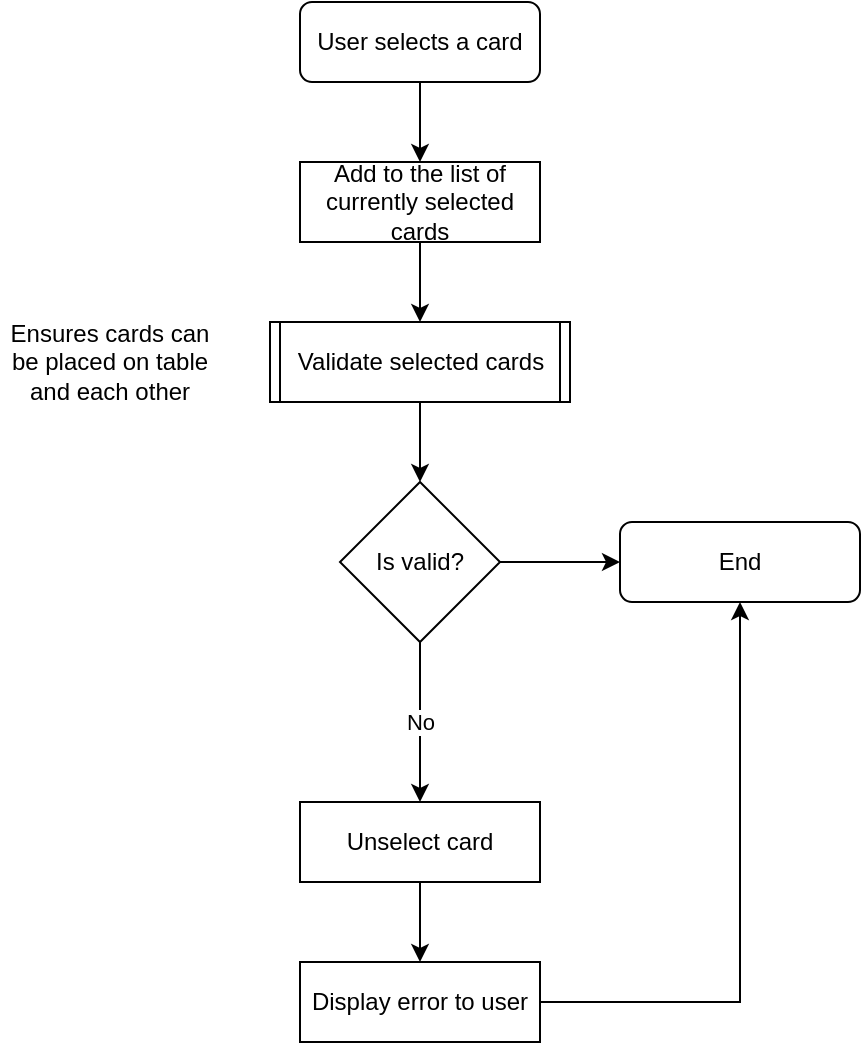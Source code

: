 <mxfile version="13.8.1" type="device" pages="2"><diagram id="C5RBs43oDa-KdzZeNtuy" name="Page-1"><mxGraphModel dx="1038" dy="548" grid="1" gridSize="10" guides="1" tooltips="1" connect="1" arrows="1" fold="1" page="1" pageScale="1" pageWidth="827" pageHeight="1169" math="0" shadow="0"><root><mxCell id="WIyWlLk6GJQsqaUBKTNV-0"/><mxCell id="WIyWlLk6GJQsqaUBKTNV-1" parent="WIyWlLk6GJQsqaUBKTNV-0"/><mxCell id="xeqnxEsijMNSLvin02IG-2" style="edgeStyle=orthogonalEdgeStyle;rounded=0;orthogonalLoop=1;jettySize=auto;html=1;entryX=0.5;entryY=0;entryDx=0;entryDy=0;" edge="1" parent="WIyWlLk6GJQsqaUBKTNV-1" source="WIyWlLk6GJQsqaUBKTNV-3" target="xeqnxEsijMNSLvin02IG-1"><mxGeometry relative="1" as="geometry"/></mxCell><mxCell id="WIyWlLk6GJQsqaUBKTNV-3" value="User selects a card" style="rounded=1;whiteSpace=wrap;html=1;fontSize=12;glass=0;strokeWidth=1;shadow=0;" parent="WIyWlLk6GJQsqaUBKTNV-1" vertex="1"><mxGeometry x="160" y="80" width="120" height="40" as="geometry"/></mxCell><mxCell id="xeqnxEsijMNSLvin02IG-5" style="edgeStyle=orthogonalEdgeStyle;rounded=0;orthogonalLoop=1;jettySize=auto;html=1;entryX=0.5;entryY=0;entryDx=0;entryDy=0;" edge="1" parent="WIyWlLk6GJQsqaUBKTNV-1" source="xeqnxEsijMNSLvin02IG-1" target="xeqnxEsijMNSLvin02IG-4"><mxGeometry relative="1" as="geometry"/></mxCell><mxCell id="xeqnxEsijMNSLvin02IG-1" value="Add to the list of currently selected cards" style="rounded=0;whiteSpace=wrap;html=1;" vertex="1" parent="WIyWlLk6GJQsqaUBKTNV-1"><mxGeometry x="160" y="160" width="120" height="40" as="geometry"/></mxCell><mxCell id="xeqnxEsijMNSLvin02IG-13" style="edgeStyle=orthogonalEdgeStyle;rounded=0;orthogonalLoop=1;jettySize=auto;html=1;entryX=0.5;entryY=0;entryDx=0;entryDy=0;" edge="1" parent="WIyWlLk6GJQsqaUBKTNV-1" source="xeqnxEsijMNSLvin02IG-4" target="xeqnxEsijMNSLvin02IG-7"><mxGeometry relative="1" as="geometry"/></mxCell><mxCell id="xeqnxEsijMNSLvin02IG-4" value="Validate selected cards" style="verticalLabelPosition=middle;verticalAlign=middle;html=1;shape=process;whiteSpace=wrap;rounded=1;size=0.036;arcSize=0;labelPosition=center;align=center;" vertex="1" parent="WIyWlLk6GJQsqaUBKTNV-1"><mxGeometry x="145" y="240" width="150" height="40" as="geometry"/></mxCell><mxCell id="xeqnxEsijMNSLvin02IG-6" value="Ensures cards can be placed on table and each other" style="text;html=1;strokeColor=none;fillColor=none;align=center;verticalAlign=middle;whiteSpace=wrap;rounded=0;" vertex="1" parent="WIyWlLk6GJQsqaUBKTNV-1"><mxGeometry x="10" y="240" width="110" height="40" as="geometry"/></mxCell><mxCell id="xeqnxEsijMNSLvin02IG-9" value="No" style="edgeStyle=orthogonalEdgeStyle;rounded=0;orthogonalLoop=1;jettySize=auto;html=1;entryX=0.5;entryY=0;entryDx=0;entryDy=0;" edge="1" parent="WIyWlLk6GJQsqaUBKTNV-1" source="xeqnxEsijMNSLvin02IG-7" target="xeqnxEsijMNSLvin02IG-10"><mxGeometry relative="1" as="geometry"><mxPoint x="320" y="360" as="targetPoint"/></mxGeometry></mxCell><mxCell id="xeqnxEsijMNSLvin02IG-16" style="edgeStyle=orthogonalEdgeStyle;rounded=0;orthogonalLoop=1;jettySize=auto;html=1;entryX=0;entryY=0.5;entryDx=0;entryDy=0;" edge="1" parent="WIyWlLk6GJQsqaUBKTNV-1" source="xeqnxEsijMNSLvin02IG-7" target="xeqnxEsijMNSLvin02IG-15"><mxGeometry relative="1" as="geometry"/></mxCell><mxCell id="xeqnxEsijMNSLvin02IG-7" value="Is valid?" style="rhombus;whiteSpace=wrap;html=1;" vertex="1" parent="WIyWlLk6GJQsqaUBKTNV-1"><mxGeometry x="180" y="320" width="80" height="80" as="geometry"/></mxCell><mxCell id="xeqnxEsijMNSLvin02IG-12" value="" style="edgeStyle=orthogonalEdgeStyle;rounded=0;orthogonalLoop=1;jettySize=auto;html=1;" edge="1" parent="WIyWlLk6GJQsqaUBKTNV-1" source="xeqnxEsijMNSLvin02IG-10" target="xeqnxEsijMNSLvin02IG-11"><mxGeometry relative="1" as="geometry"/></mxCell><mxCell id="xeqnxEsijMNSLvin02IG-10" value="Unselect card" style="rounded=0;whiteSpace=wrap;html=1;" vertex="1" parent="WIyWlLk6GJQsqaUBKTNV-1"><mxGeometry x="160" y="480" width="120" height="40" as="geometry"/></mxCell><mxCell id="xeqnxEsijMNSLvin02IG-17" style="edgeStyle=orthogonalEdgeStyle;rounded=0;orthogonalLoop=1;jettySize=auto;html=1;entryX=0.5;entryY=1;entryDx=0;entryDy=0;" edge="1" parent="WIyWlLk6GJQsqaUBKTNV-1" source="xeqnxEsijMNSLvin02IG-11" target="xeqnxEsijMNSLvin02IG-15"><mxGeometry relative="1" as="geometry"/></mxCell><mxCell id="xeqnxEsijMNSLvin02IG-11" value="Display error to user" style="rounded=0;whiteSpace=wrap;html=1;" vertex="1" parent="WIyWlLk6GJQsqaUBKTNV-1"><mxGeometry x="160" y="560" width="120" height="40" as="geometry"/></mxCell><mxCell id="xeqnxEsijMNSLvin02IG-15" value="End" style="rounded=1;whiteSpace=wrap;html=1;fontSize=12;glass=0;strokeWidth=1;shadow=0;" vertex="1" parent="WIyWlLk6GJQsqaUBKTNV-1"><mxGeometry x="320" y="340" width="120" height="40" as="geometry"/></mxCell></root></mxGraphModel></diagram><diagram id="n4YeJr0Z0XUxCPKznXo_" name="Page-2"><mxGraphModel dx="1038" dy="548" grid="1" gridSize="10" guides="1" tooltips="1" connect="1" arrows="1" fold="1" page="1" pageScale="1" pageWidth="827" pageHeight="1169" math="0" shadow="0"><root><mxCell id="U8WM8zRbbgQjBiADvoff-0"/><mxCell id="U8WM8zRbbgQjBiADvoff-1" parent="U8WM8zRbbgQjBiADvoff-0"/><mxCell id="U8WM8zRbbgQjBiADvoff-4" style="edgeStyle=orthogonalEdgeStyle;rounded=0;orthogonalLoop=1;jettySize=auto;html=1;entryX=0.5;entryY=0;entryDx=0;entryDy=0;" edge="1" parent="U8WM8zRbbgQjBiADvoff-1" source="U8WM8zRbbgQjBiADvoff-2" target="U8WM8zRbbgQjBiADvoff-3"><mxGeometry relative="1" as="geometry"/></mxCell><mxCell id="U8WM8zRbbgQjBiADvoff-2" value="User presses Place card button" style="rounded=1;whiteSpace=wrap;html=1;fontSize=12;glass=0;strokeWidth=1;shadow=0;" vertex="1" parent="U8WM8zRbbgQjBiADvoff-1"><mxGeometry x="160" y="80" width="120" height="40" as="geometry"/></mxCell><mxCell id="U8WM8zRbbgQjBiADvoff-6" value="Yes" style="edgeStyle=orthogonalEdgeStyle;rounded=0;orthogonalLoop=1;jettySize=auto;html=1;entryX=0.5;entryY=0;entryDx=0;entryDy=0;" edge="1" parent="U8WM8zRbbgQjBiADvoff-1" source="U8WM8zRbbgQjBiADvoff-3" target="U8WM8zRbbgQjBiADvoff-5"><mxGeometry relative="1" as="geometry"/></mxCell><mxCell id="U8WM8zRbbgQjBiADvoff-11" value="No" style="edgeStyle=orthogonalEdgeStyle;rounded=0;orthogonalLoop=1;jettySize=auto;html=1;entryX=0.5;entryY=0;entryDx=0;entryDy=0;" edge="1" parent="U8WM8zRbbgQjBiADvoff-1" source="U8WM8zRbbgQjBiADvoff-3" target="U8WM8zRbbgQjBiADvoff-9"><mxGeometry relative="1" as="geometry"/></mxCell><mxCell id="U8WM8zRbbgQjBiADvoff-3" value="Is there cards selected?" style="rhombus;whiteSpace=wrap;html=1;" vertex="1" parent="U8WM8zRbbgQjBiADvoff-1"><mxGeometry x="160" y="160" width="120" height="80" as="geometry"/></mxCell><mxCell id="U8WM8zRbbgQjBiADvoff-10" value="No" style="edgeStyle=orthogonalEdgeStyle;rounded=0;orthogonalLoop=1;jettySize=auto;html=1;entryX=0.5;entryY=1;entryDx=0;entryDy=0;" edge="1" parent="U8WM8zRbbgQjBiADvoff-1" source="U8WM8zRbbgQjBiADvoff-5" target="U8WM8zRbbgQjBiADvoff-9"><mxGeometry relative="1" as="geometry"/></mxCell><mxCell id="U8WM8zRbbgQjBiADvoff-14" style="edgeStyle=orthogonalEdgeStyle;rounded=0;orthogonalLoop=1;jettySize=auto;html=1;entryX=0.5;entryY=0;entryDx=0;entryDy=0;" edge="1" parent="U8WM8zRbbgQjBiADvoff-1" source="U8WM8zRbbgQjBiADvoff-5" target="U8WM8zRbbgQjBiADvoff-13"><mxGeometry relative="1" as="geometry"/></mxCell><mxCell id="U8WM8zRbbgQjBiADvoff-5" value="Is it the user's turn?" style="rhombus;whiteSpace=wrap;html=1;" vertex="1" parent="U8WM8zRbbgQjBiADvoff-1"><mxGeometry x="160" y="280" width="120" height="80" as="geometry"/></mxCell><mxCell id="U8WM8zRbbgQjBiADvoff-7" value="End" style="rounded=1;whiteSpace=wrap;html=1;fontSize=12;glass=0;strokeWidth=1;shadow=0;" vertex="1" parent="U8WM8zRbbgQjBiADvoff-1"><mxGeometry x="440" y="240" width="120" height="40" as="geometry"/></mxCell><mxCell id="U8WM8zRbbgQjBiADvoff-12" style="edgeStyle=orthogonalEdgeStyle;rounded=0;orthogonalLoop=1;jettySize=auto;html=1;entryX=0;entryY=0.5;entryDx=0;entryDy=0;" edge="1" parent="U8WM8zRbbgQjBiADvoff-1" source="U8WM8zRbbgQjBiADvoff-9" target="U8WM8zRbbgQjBiADvoff-7"><mxGeometry relative="1" as="geometry"/></mxCell><mxCell id="U8WM8zRbbgQjBiADvoff-9" value="Display error message to user" style="rounded=0;whiteSpace=wrap;html=1;" vertex="1" parent="U8WM8zRbbgQjBiADvoff-1"><mxGeometry x="290" y="240" width="120" height="40" as="geometry"/></mxCell><mxCell id="U8WM8zRbbgQjBiADvoff-17" style="edgeStyle=orthogonalEdgeStyle;rounded=0;orthogonalLoop=1;jettySize=auto;html=1;entryX=0.5;entryY=0;entryDx=0;entryDy=0;" edge="1" parent="U8WM8zRbbgQjBiADvoff-1" source="U8WM8zRbbgQjBiADvoff-13" target="U8WM8zRbbgQjBiADvoff-15"><mxGeometry relative="1" as="geometry"/></mxCell><mxCell id="U8WM8zRbbgQjBiADvoff-13" value="Create PlaceCards packet" style="rounded=0;whiteSpace=wrap;html=1;" vertex="1" parent="U8WM8zRbbgQjBiADvoff-1"><mxGeometry x="160" y="400" width="120" height="40" as="geometry"/></mxCell><mxCell id="U8WM8zRbbgQjBiADvoff-18" style="edgeStyle=orthogonalEdgeStyle;rounded=0;orthogonalLoop=1;jettySize=auto;html=1;entryX=0.5;entryY=0;entryDx=0;entryDy=0;" edge="1" parent="U8WM8zRbbgQjBiADvoff-1" source="U8WM8zRbbgQjBiADvoff-15" target="U8WM8zRbbgQjBiADvoff-16"><mxGeometry relative="1" as="geometry"/></mxCell><mxCell id="U8WM8zRbbgQjBiADvoff-15" value="Serialise packet to string" style="rounded=0;whiteSpace=wrap;html=1;" vertex="1" parent="U8WM8zRbbgQjBiADvoff-1"><mxGeometry x="160" y="480" width="120" height="40" as="geometry"/></mxCell><mxCell id="U8WM8zRbbgQjBiADvoff-20" style="edgeStyle=orthogonalEdgeStyle;rounded=0;orthogonalLoop=1;jettySize=auto;html=1;entryX=0.5;entryY=0;entryDx=0;entryDy=0;" edge="1" parent="U8WM8zRbbgQjBiADvoff-1" source="U8WM8zRbbgQjBiADvoff-16" target="U8WM8zRbbgQjBiADvoff-19"><mxGeometry relative="1" as="geometry"/></mxCell><mxCell id="U8WM8zRbbgQjBiADvoff-25" value="" style="edgeStyle=orthogonalEdgeStyle;rounded=0;orthogonalLoop=1;jettySize=auto;html=1;strokeWidth=5;strokeColor=#FF0000;" edge="1" parent="U8WM8zRbbgQjBiADvoff-1" source="U8WM8zRbbgQjBiADvoff-16" target="U8WM8zRbbgQjBiADvoff-24"><mxGeometry relative="1" as="geometry"/></mxCell><mxCell id="U8WM8zRbbgQjBiADvoff-16" value="Send string across websocket to server" style="rounded=0;whiteSpace=wrap;html=1;" vertex="1" parent="U8WM8zRbbgQjBiADvoff-1"><mxGeometry x="160" y="560" width="120" height="40" as="geometry"/></mxCell><mxCell id="U8WM8zRbbgQjBiADvoff-57" value="" style="edgeStyle=orthogonalEdgeStyle;rounded=0;orthogonalLoop=1;jettySize=auto;html=1;strokeColor=#000000;strokeWidth=1;fontColor=#000000;" edge="1" parent="U8WM8zRbbgQjBiADvoff-1" source="U8WM8zRbbgQjBiADvoff-19" target="U8WM8zRbbgQjBiADvoff-56"><mxGeometry relative="1" as="geometry"/></mxCell><mxCell id="U8WM8zRbbgQjBiADvoff-19" value="Wait for response packet" style="rounded=0;whiteSpace=wrap;html=1;" vertex="1" parent="U8WM8zRbbgQjBiADvoff-1"><mxGeometry x="160" y="1360" width="120" height="40" as="geometry"/></mxCell><mxCell id="U8WM8zRbbgQjBiADvoff-21" value="" style="endArrow=none;dashed=1;html=1;dashPattern=1 3;strokeWidth=2;" edge="1" parent="U8WM8zRbbgQjBiADvoff-1"><mxGeometry width="50" height="50" relative="1" as="geometry"><mxPoint x="360" y="1440" as="sourcePoint"/><mxPoint x="360" y="480" as="targetPoint"/></mxGeometry></mxCell><mxCell id="U8WM8zRbbgQjBiADvoff-22" value="Server" style="text;html=1;strokeColor=none;fillColor=none;align=center;verticalAlign=middle;whiteSpace=wrap;rounded=0;" vertex="1" parent="U8WM8zRbbgQjBiADvoff-1"><mxGeometry x="380" y="480" width="40" height="20" as="geometry"/></mxCell><mxCell id="U8WM8zRbbgQjBiADvoff-23" value="Client" style="text;html=1;strokeColor=none;fillColor=none;align=center;verticalAlign=middle;whiteSpace=wrap;rounded=0;" vertex="1" parent="U8WM8zRbbgQjBiADvoff-1"><mxGeometry x="300" y="480" width="40" height="20" as="geometry"/></mxCell><mxCell id="U8WM8zRbbgQjBiADvoff-27" value="" style="edgeStyle=orthogonalEdgeStyle;rounded=0;orthogonalLoop=1;jettySize=auto;html=1;" edge="1" parent="U8WM8zRbbgQjBiADvoff-1" source="U8WM8zRbbgQjBiADvoff-24" target="U8WM8zRbbgQjBiADvoff-26"><mxGeometry relative="1" as="geometry"/></mxCell><mxCell id="U8WM8zRbbgQjBiADvoff-24" value="Receive JSON string" style="rounded=0;whiteSpace=wrap;html=1;" vertex="1" parent="U8WM8zRbbgQjBiADvoff-1"><mxGeometry x="440" y="560" width="120" height="40" as="geometry"/></mxCell><mxCell id="U8WM8zRbbgQjBiADvoff-29" value="" style="edgeStyle=orthogonalEdgeStyle;rounded=0;orthogonalLoop=1;jettySize=auto;html=1;strokeWidth=1;" edge="1" parent="U8WM8zRbbgQjBiADvoff-1" source="U8WM8zRbbgQjBiADvoff-26" target="U8WM8zRbbgQjBiADvoff-28"><mxGeometry relative="1" as="geometry"/></mxCell><mxCell id="U8WM8zRbbgQjBiADvoff-26" value="Deserialise to packet object" style="rounded=0;whiteSpace=wrap;html=1;" vertex="1" parent="U8WM8zRbbgQjBiADvoff-1"><mxGeometry x="440" y="640" width="120" height="40" as="geometry"/></mxCell><mxCell id="U8WM8zRbbgQjBiADvoff-31" style="edgeStyle=orthogonalEdgeStyle;rounded=0;orthogonalLoop=1;jettySize=auto;html=1;entryX=0.5;entryY=0;entryDx=0;entryDy=0;strokeColor=#000000;strokeWidth=1;" edge="1" parent="U8WM8zRbbgQjBiADvoff-1" source="U8WM8zRbbgQjBiADvoff-28"><mxGeometry relative="1" as="geometry"><mxPoint x="500" y="800" as="targetPoint"/></mxGeometry></mxCell><mxCell id="U8WM8zRbbgQjBiADvoff-28" value="Extract cards attempting to place" style="rounded=0;whiteSpace=wrap;html=1;" vertex="1" parent="U8WM8zRbbgQjBiADvoff-1"><mxGeometry x="440" y="720" width="120" height="40" as="geometry"/></mxCell><mxCell id="U8WM8zRbbgQjBiADvoff-37" value="Yes" style="edgeStyle=orthogonalEdgeStyle;rounded=0;orthogonalLoop=1;jettySize=auto;html=1;entryX=0.5;entryY=0;entryDx=0;entryDy=0;strokeColor=#000000;strokeWidth=1;fontColor=#000000;" edge="1" parent="U8WM8zRbbgQjBiADvoff-1" source="U8WM8zRbbgQjBiADvoff-33" target="U8WM8zRbbgQjBiADvoff-36"><mxGeometry relative="1" as="geometry"/></mxCell><mxCell id="U8WM8zRbbgQjBiADvoff-53" value="No" style="edgeStyle=orthogonalEdgeStyle;rounded=0;orthogonalLoop=1;jettySize=auto;html=1;entryX=0.5;entryY=0;entryDx=0;entryDy=0;strokeColor=#000000;strokeWidth=1;fontColor=#000000;" edge="1" parent="U8WM8zRbbgQjBiADvoff-1" source="U8WM8zRbbgQjBiADvoff-33" target="U8WM8zRbbgQjBiADvoff-46"><mxGeometry x="-0.884" relative="1" as="geometry"><Array as="points"><mxPoint x="660" y="840"/></Array><mxPoint as="offset"/></mxGeometry></mxCell><mxCell id="U8WM8zRbbgQjBiADvoff-33" value="Does the player have every card they are attempting to place?" style="rhombus;whiteSpace=wrap;html=1;horizontal=1;labelBackgroundColor=none;strokeWidth=1;perimeterSpacing=1;" vertex="1" parent="U8WM8zRbbgQjBiADvoff-1"><mxGeometry x="400" y="800" width="200" height="80" as="geometry"/></mxCell><mxCell id="U8WM8zRbbgQjBiADvoff-39" value="Yes" style="edgeStyle=orthogonalEdgeStyle;rounded=0;orthogonalLoop=1;jettySize=auto;html=1;entryX=0.5;entryY=0;entryDx=0;entryDy=0;strokeColor=#000000;strokeWidth=1;fontColor=#000000;" edge="1" parent="U8WM8zRbbgQjBiADvoff-1" source="U8WM8zRbbgQjBiADvoff-36" target="U8WM8zRbbgQjBiADvoff-38"><mxGeometry relative="1" as="geometry"/></mxCell><mxCell id="U8WM8zRbbgQjBiADvoff-52" value="No" style="edgeStyle=orthogonalEdgeStyle;rounded=0;orthogonalLoop=1;jettySize=auto;html=1;entryX=0.5;entryY=0;entryDx=0;entryDy=0;strokeColor=#000000;strokeWidth=1;fontColor=#000000;" edge="1" parent="U8WM8zRbbgQjBiADvoff-1" source="U8WM8zRbbgQjBiADvoff-36" target="U8WM8zRbbgQjBiADvoff-46"><mxGeometry x="-0.847" relative="1" as="geometry"><Array as="points"><mxPoint x="660" y="960"/></Array><mxPoint as="offset"/></mxGeometry></mxCell><mxCell id="U8WM8zRbbgQjBiADvoff-36" value="Validate - can those cards be placed?" style="rhombus;whiteSpace=wrap;html=1;horizontal=1;labelBackgroundColor=none;strokeWidth=1;perimeterSpacing=1;" vertex="1" parent="U8WM8zRbbgQjBiADvoff-1"><mxGeometry x="400" y="920" width="200" height="80" as="geometry"/></mxCell><mxCell id="U8WM8zRbbgQjBiADvoff-41" style="edgeStyle=orthogonalEdgeStyle;rounded=0;orthogonalLoop=1;jettySize=auto;html=1;entryX=0.5;entryY=0;entryDx=0;entryDy=0;strokeColor=#000000;strokeWidth=1;fontColor=#000000;" edge="1" parent="U8WM8zRbbgQjBiADvoff-1" source="U8WM8zRbbgQjBiADvoff-38" target="U8WM8zRbbgQjBiADvoff-40"><mxGeometry relative="1" as="geometry"/></mxCell><mxCell id="U8WM8zRbbgQjBiADvoff-38" value="Transfer cards from player hand to table" style="rounded=0;whiteSpace=wrap;html=1;" vertex="1" parent="U8WM8zRbbgQjBiADvoff-1"><mxGeometry x="440" y="1040" width="120" height="40" as="geometry"/></mxCell><mxCell id="U8WM8zRbbgQjBiADvoff-43" value="" style="edgeStyle=orthogonalEdgeStyle;rounded=0;orthogonalLoop=1;jettySize=auto;html=1;strokeColor=#000000;strokeWidth=1;fontColor=#000000;" edge="1" parent="U8WM8zRbbgQjBiADvoff-1" source="U8WM8zRbbgQjBiADvoff-40" target="U8WM8zRbbgQjBiADvoff-42"><mxGeometry relative="1" as="geometry"/></mxCell><mxCell id="U8WM8zRbbgQjBiADvoff-40" value="Create packet indicating cards have been placed on table" style="rounded=0;whiteSpace=wrap;html=1;" vertex="1" parent="U8WM8zRbbgQjBiADvoff-1"><mxGeometry x="440" y="1120" width="120" height="40" as="geometry"/></mxCell><mxCell id="U8WM8zRbbgQjBiADvoff-45" style="edgeStyle=orthogonalEdgeStyle;rounded=0;orthogonalLoop=1;jettySize=auto;html=1;entryX=0.5;entryY=0;entryDx=0;entryDy=0;strokeColor=#000000;strokeWidth=1;fontColor=#000000;" edge="1" parent="U8WM8zRbbgQjBiADvoff-1" source="U8WM8zRbbgQjBiADvoff-42" target="U8WM8zRbbgQjBiADvoff-44"><mxGeometry relative="1" as="geometry"/></mxCell><mxCell id="U8WM8zRbbgQjBiADvoff-42" value="Send packet to every player" style="rounded=0;whiteSpace=wrap;html=1;" vertex="1" parent="U8WM8zRbbgQjBiADvoff-1"><mxGeometry x="440" y="1200" width="120" height="40" as="geometry"/></mxCell><mxCell id="U8WM8zRbbgQjBiADvoff-50" style="edgeStyle=orthogonalEdgeStyle;rounded=0;orthogonalLoop=1;jettySize=auto;html=1;entryX=0.5;entryY=0;entryDx=0;entryDy=0;strokeColor=#000000;strokeWidth=1;fontColor=#000000;" edge="1" parent="U8WM8zRbbgQjBiADvoff-1" source="U8WM8zRbbgQjBiADvoff-44" target="U8WM8zRbbgQjBiADvoff-49"><mxGeometry relative="1" as="geometry"/></mxCell><mxCell id="U8WM8zRbbgQjBiADvoff-44" value="Create success response packet" style="rounded=0;whiteSpace=wrap;html=1;" vertex="1" parent="U8WM8zRbbgQjBiADvoff-1"><mxGeometry x="440" y="1280" width="120" height="40" as="geometry"/></mxCell><mxCell id="U8WM8zRbbgQjBiADvoff-51" style="edgeStyle=orthogonalEdgeStyle;rounded=0;orthogonalLoop=1;jettySize=auto;html=1;entryX=1;entryY=0.5;entryDx=0;entryDy=0;strokeColor=#000000;strokeWidth=1;fontColor=#000000;" edge="1" parent="U8WM8zRbbgQjBiADvoff-1" source="U8WM8zRbbgQjBiADvoff-46" target="U8WM8zRbbgQjBiADvoff-49"><mxGeometry relative="1" as="geometry"><Array as="points"><mxPoint x="660" y="1380"/></Array></mxGeometry></mxCell><mxCell id="U8WM8zRbbgQjBiADvoff-46" value="Create error response packet" style="rounded=0;whiteSpace=wrap;html=1;" vertex="1" parent="U8WM8zRbbgQjBiADvoff-1"><mxGeometry x="600" y="1280" width="120" height="40" as="geometry"/></mxCell><mxCell id="U8WM8zRbbgQjBiADvoff-48" value="handled asynchronously&amp;nbsp;" style="text;html=1;align=center;verticalAlign=middle;whiteSpace=wrap;rounded=0;labelBackgroundColor=none;fillColor=#f5f5f5;strokeColor=#666666;fontColor=#333333;dashed=1;" vertex="1" parent="U8WM8zRbbgQjBiADvoff-1"><mxGeometry x="240" y="1200" width="100" height="40" as="geometry"/></mxCell><mxCell id="U8WM8zRbbgQjBiADvoff-49" value="Send response packet to client" style="rounded=0;whiteSpace=wrap;html=1;" vertex="1" parent="U8WM8zRbbgQjBiADvoff-1"><mxGeometry x="440" y="1360" width="120" height="40" as="geometry"/></mxCell><mxCell id="U8WM8zRbbgQjBiADvoff-54" value="" style="edgeStyle=orthogonalEdgeStyle;rounded=0;orthogonalLoop=1;jettySize=auto;html=1;strokeWidth=5;strokeColor=#FF0000;entryX=1;entryY=0.5;entryDx=0;entryDy=0;exitX=0;exitY=0.5;exitDx=0;exitDy=0;" edge="1" parent="U8WM8zRbbgQjBiADvoff-1" source="U8WM8zRbbgQjBiADvoff-49" target="U8WM8zRbbgQjBiADvoff-19"><mxGeometry relative="1" as="geometry"><mxPoint x="280" y="1450" as="sourcePoint"/><mxPoint x="440" y="1450" as="targetPoint"/></mxGeometry></mxCell><mxCell id="U8WM8zRbbgQjBiADvoff-55" value="" style="edgeStyle=orthogonalEdgeStyle;rounded=0;orthogonalLoop=1;jettySize=auto;html=1;strokeWidth=5;strokeColor=#FF0000;entryX=1;entryY=0.5;entryDx=0;entryDy=0;exitX=0;exitY=0.5;exitDx=0;exitDy=0;" edge="1" parent="U8WM8zRbbgQjBiADvoff-1" source="U8WM8zRbbgQjBiADvoff-42" target="U8WM8zRbbgQjBiADvoff-48"><mxGeometry relative="1" as="geometry"><mxPoint x="450" y="1390" as="sourcePoint"/><mxPoint x="290" y="1390" as="targetPoint"/></mxGeometry></mxCell><mxCell id="U8WM8zRbbgQjBiADvoff-59" value="Yes" style="edgeStyle=orthogonalEdgeStyle;rounded=0;orthogonalLoop=1;jettySize=auto;html=1;strokeColor=#000000;strokeWidth=1;fontColor=#000000;" edge="1" parent="U8WM8zRbbgQjBiADvoff-1" source="U8WM8zRbbgQjBiADvoff-56" target="U8WM8zRbbgQjBiADvoff-58"><mxGeometry relative="1" as="geometry"/></mxCell><mxCell id="U8WM8zRbbgQjBiADvoff-61" value="No" style="edgeStyle=orthogonalEdgeStyle;rounded=0;orthogonalLoop=1;jettySize=auto;html=1;strokeColor=#000000;strokeWidth=1;fontColor=#000000;entryX=1;entryY=0.5;entryDx=0;entryDy=0;" edge="1" parent="U8WM8zRbbgQjBiADvoff-1" source="U8WM8zRbbgQjBiADvoff-56" target="U8WM8zRbbgQjBiADvoff-63"><mxGeometry x="-0.846" relative="1" as="geometry"><mxPoint x="320" y="1500" as="targetPoint"/><Array as="points"><mxPoint x="300" y="1500"/><mxPoint x="300" y="1700"/></Array><mxPoint as="offset"/></mxGeometry></mxCell><mxCell id="U8WM8zRbbgQjBiADvoff-56" value="Is error?" style="rhombus;whiteSpace=wrap;html=1;rounded=0;" vertex="1" parent="U8WM8zRbbgQjBiADvoff-1"><mxGeometry x="180" y="1460" width="80" height="80" as="geometry"/></mxCell><mxCell id="U8WM8zRbbgQjBiADvoff-64" style="edgeStyle=orthogonalEdgeStyle;rounded=0;orthogonalLoop=1;jettySize=auto;html=1;strokeColor=#000000;strokeWidth=1;fontColor=#000000;entryX=0.5;entryY=0;entryDx=0;entryDy=0;entryPerimeter=0;" edge="1" parent="U8WM8zRbbgQjBiADvoff-1" source="U8WM8zRbbgQjBiADvoff-58" target="U8WM8zRbbgQjBiADvoff-63"><mxGeometry relative="1" as="geometry"><mxPoint x="220" y="1670" as="targetPoint"/></mxGeometry></mxCell><mxCell id="U8WM8zRbbgQjBiADvoff-58" value="Display included error message to user" style="whiteSpace=wrap;html=1;rounded=0;" vertex="1" parent="U8WM8zRbbgQjBiADvoff-1"><mxGeometry x="160" y="1600" width="120" height="40" as="geometry"/></mxCell><mxCell id="U8WM8zRbbgQjBiADvoff-63" value="End" style="rounded=1;whiteSpace=wrap;html=1;fontSize=12;glass=0;strokeWidth=1;shadow=0;" vertex="1" parent="U8WM8zRbbgQjBiADvoff-1"><mxGeometry x="160" y="1680" width="120" height="40" as="geometry"/></mxCell></root></mxGraphModel></diagram></mxfile>